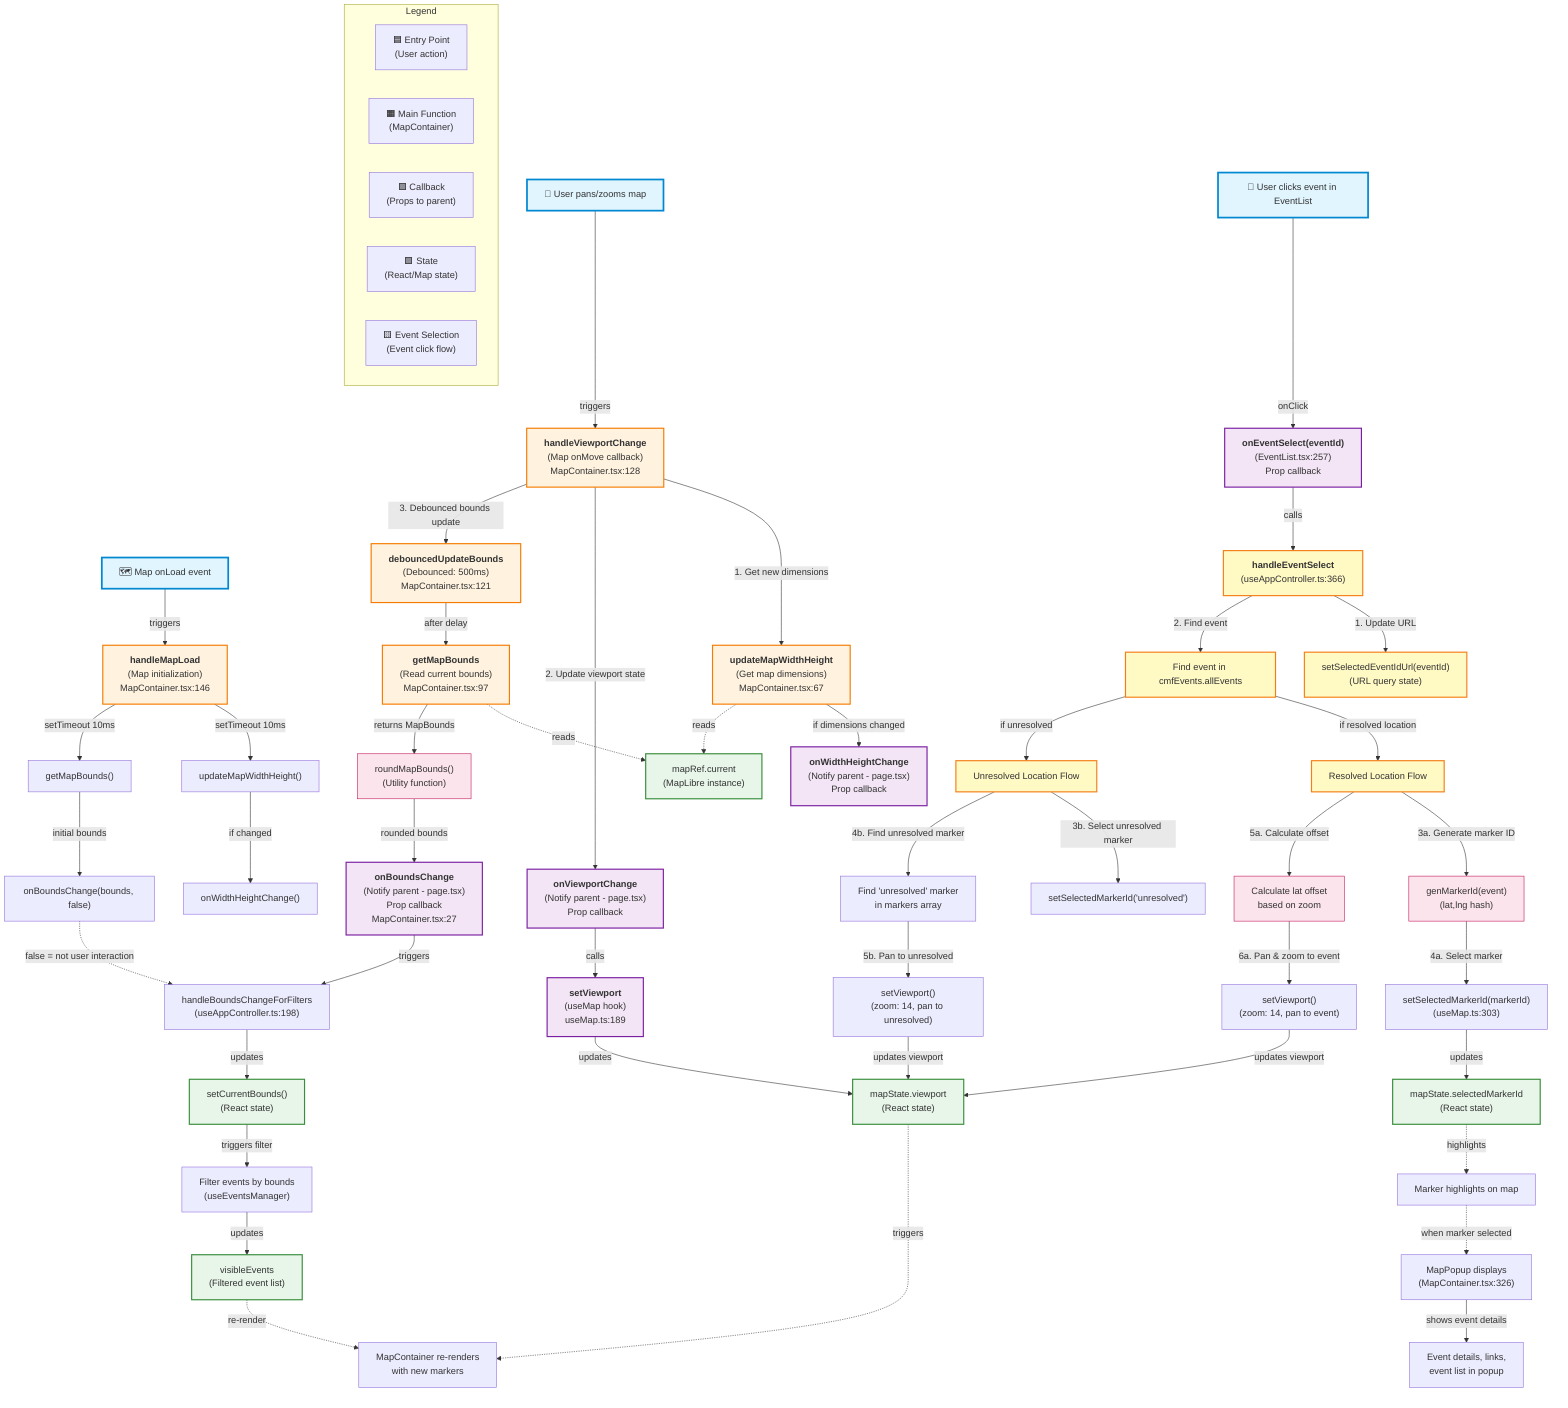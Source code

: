 flowchart TD
    %% Entry Points (User Actions & Map Events)
    UserPan["👤 User pans/zooms map"]
    MapLoad["🗺️ Map onLoad event"]
    UserClickEvent["👤 User clicks event in EventList"]

    %% ========== MAP INTERACTION FLOWS ==========

    %% Main Flow Functions
    UserPan -->|triggers| handleViewportChange
    MapLoad -->|triggers| handleMapLoad

    %% handleViewportChange flow
    handleViewportChange["<b>handleViewportChange</b><br/>(Map onMove callback)<br/>MapContainer.tsx:128"]
    handleViewportChange -->|1. Get new dimensions| updateMapWidthHeight
    handleViewportChange -->|2. Update viewport state| onViewportChange
    handleViewportChange -->|3. Debounced bounds update| debouncedUpdateBounds

    %% updateMapWidthHeight details
    updateMapWidthHeight["<b>updateMapWidthHeight</b><br/>(Get map dimensions)<br/>MapContainer.tsx:67"]
    updateMapWidthHeight -->|if dimensions changed| onWidthHeightChange
    updateMapWidthHeight -.->|reads| mapRef["mapRef.current<br/>(MapLibre instance)"]
    onWidthHeightChange["<b>onWidthHeightChange</b><br/>(Notify parent - page.tsx)<br/>Prop callback"]

    %% debouncedUpdateBounds flow
    debouncedUpdateBounds["<b>debouncedUpdateBounds</b><br/>(Debounced: 500ms)<br/>MapContainer.tsx:121"]
    debouncedUpdateBounds -->|after delay| getMapBounds
    getMapBounds["<b>getMapBounds</b><br/>(Read current bounds)<br/>MapContainer.tsx:97"]
    getMapBounds -.->|reads| mapRef
    getMapBounds -->|returns MapBounds| roundMapBounds["roundMapBounds()<br/>(Utility function)"]
    roundMapBounds -->|rounded bounds| onBoundsChange

    %% onViewportChange flow
    onViewportChange["<b>onViewportChange</b><br/>(Notify parent - page.tsx)<br/>Prop callback"]
    onViewportChange -->|calls| setViewport["<b>setViewport</b><br/>(useMap hook)<br/>useMap.ts:189"]
    setViewport -->|updates| mapState["mapState.viewport<br/>(React state)"]

    %% onBoundsChange flow
    onBoundsChange["<b>onBoundsChange</b><br/>(Notify parent - page.tsx)<br/>Prop callback<br/>MapContainer.tsx:27"]
    onBoundsChange -->|triggers| handleBoundsChangeForFilters["handleBoundsChangeForFilters<br/>(useAppController.ts:198)"]
    handleBoundsChangeForFilters -->|updates| currentBoundsState["setCurrentBounds()<br/>(React state)"]
    currentBoundsState -->|triggers filter| filterByBounds["Filter events by bounds<br/>(useEventsManager)"]
    filterByBounds -->|updates| visibleEvents["visibleEvents<br/>(Filtered event list)"]
    visibleEvents -.->|re-render| MapContainerRerender["MapContainer re-renders<br/>with new markers"]

    %% handleMapLoad flow
    handleMapLoad["<b>handleMapLoad</b><br/>(Map initialization)<br/>MapContainer.tsx:146"]
    handleMapLoad -->|setTimeout 10ms| updateMapWidthHeight2["updateMapWidthHeight()"]
    handleMapLoad -->|setTimeout 10ms| getMapBounds2["getMapBounds()"]
    updateMapWidthHeight2 -->|if changed| onWidthHeightChange2["onWidthHeightChange()"]
    getMapBounds2 -->|initial bounds| onBoundsChange2["onBoundsChange(bounds, false)"]
    onBoundsChange2 -.->|false = not user interaction| handleBoundsChangeForFilters

    %% ========== EVENT SELECTION FLOW ==========

    UserClickEvent -->|onClick| onEventSelectProp["<b>onEventSelect(eventId)</b><br/>(EventList.tsx:257)<br/>Prop callback"]
    onEventSelectProp -->|calls| handleEventSelect["<b>handleEventSelect</b><br/>(useAppController.ts:366)"]

    handleEventSelect -->|1. Update URL| setSelectedEventIdUrl["setSelectedEventIdUrl(eventId)<br/>(URL query state)"]
    handleEventSelect -->|2. Find event| findEvent["Find event in cmfEvents.allEvents"]

    findEvent -->|if resolved location| resolvedFlow["Resolved Location Flow"]
    findEvent -->|if unresolved| unresolvedFlow["Unresolved Location Flow"]

    %% Resolved location flow
    resolvedFlow -->|3a. Generate marker ID| genMarkerId["genMarkerId(event)<br/>(lat,lng hash)"]
    genMarkerId -->|4a. Select marker| setSelectedMarkerIdCall["setSelectedMarkerId(markerId)<br/>(useMap.ts:303)"]
    setSelectedMarkerIdCall -->|updates| markerState["mapState.selectedMarkerId<br/>(React state)"]
    markerState -.->|highlights| MarkerHighlight["Marker highlights on map"]

    resolvedFlow -->|5a. Calculate offset| calculateOffset["Calculate lat offset<br/>based on zoom"]
    calculateOffset -->|6a. Pan & zoom to event| setViewportCall["setViewport()<br/>(zoom: 14, pan to event)"]
    setViewportCall -->|updates viewport| mapState
    mapState -.->|triggers| MapContainerRerender

    %% Unresolved location flow
    unresolvedFlow -->|3b. Select unresolved marker| setUnresolvedMarker["setSelectedMarkerId('unresolved')"]
    unresolvedFlow -->|4b. Find unresolved marker| findUnresolvedMarker["Find 'unresolved' marker<br/>in markers array"]
    findUnresolvedMarker -->|5b. Pan to unresolved| setViewportUnresolved["setViewport()<br/>(zoom: 14, pan to unresolved)"]
    setViewportUnresolved -->|updates viewport| mapState

    %% Map updates trigger popup
    MarkerHighlight -.->|when marker selected| showPopup["MapPopup displays<br/>(MapContainer.tsx:326)"]
    showPopup -->|shows event details| PopupContent["Event details, links,<br/>event list in popup"]

    %% Styling
    classDef entryPoint fill:#e1f5ff,stroke:#0288d1,stroke-width:3px
    classDef mainFunc fill:#fff3e0,stroke:#f57c00,stroke-width:2px
    classDef callback fill:#f3e5f5,stroke:#7b1fa2,stroke-width:2px
    classDef state fill:#e8f5e9,stroke:#388e3c,stroke-width:2px
    classDef utility fill:#fce4ec,stroke:#c2185b,stroke-width:1px
    classDef eventFlow fill:#fff9c4,stroke:#f57f17,stroke-width:2px

    class UserPan,MapLoad,UserClickEvent entryPoint
    class handleViewportChange,handleMapLoad,updateMapWidthHeight,debouncedUpdateBounds,getMapBounds mainFunc
    class onViewportChange,onBoundsChange,onWidthHeightChange,setViewport,onEventSelectProp callback
    class mapState,visibleEvents,mapRef,markerState,currentBoundsState state
    class roundMapBounds,calculateOffset,genMarkerId utility
    class handleEventSelect,resolvedFlow,unresolvedFlow,setSelectedEventIdUrl,findEvent eventFlow

    %% Add legend
    subgraph Legend
        EP["🟦 Entry Point<br/>(User action)"]
        MF["🟧 Main Function<br/>(MapContainer)"]
        CB["🟪 Callback<br/>(Props to parent)"]
        ST["🟩 State<br/>(React/Map state)"]
        EF["🟨 Event Selection<br/>(Event click flow)"]
    end